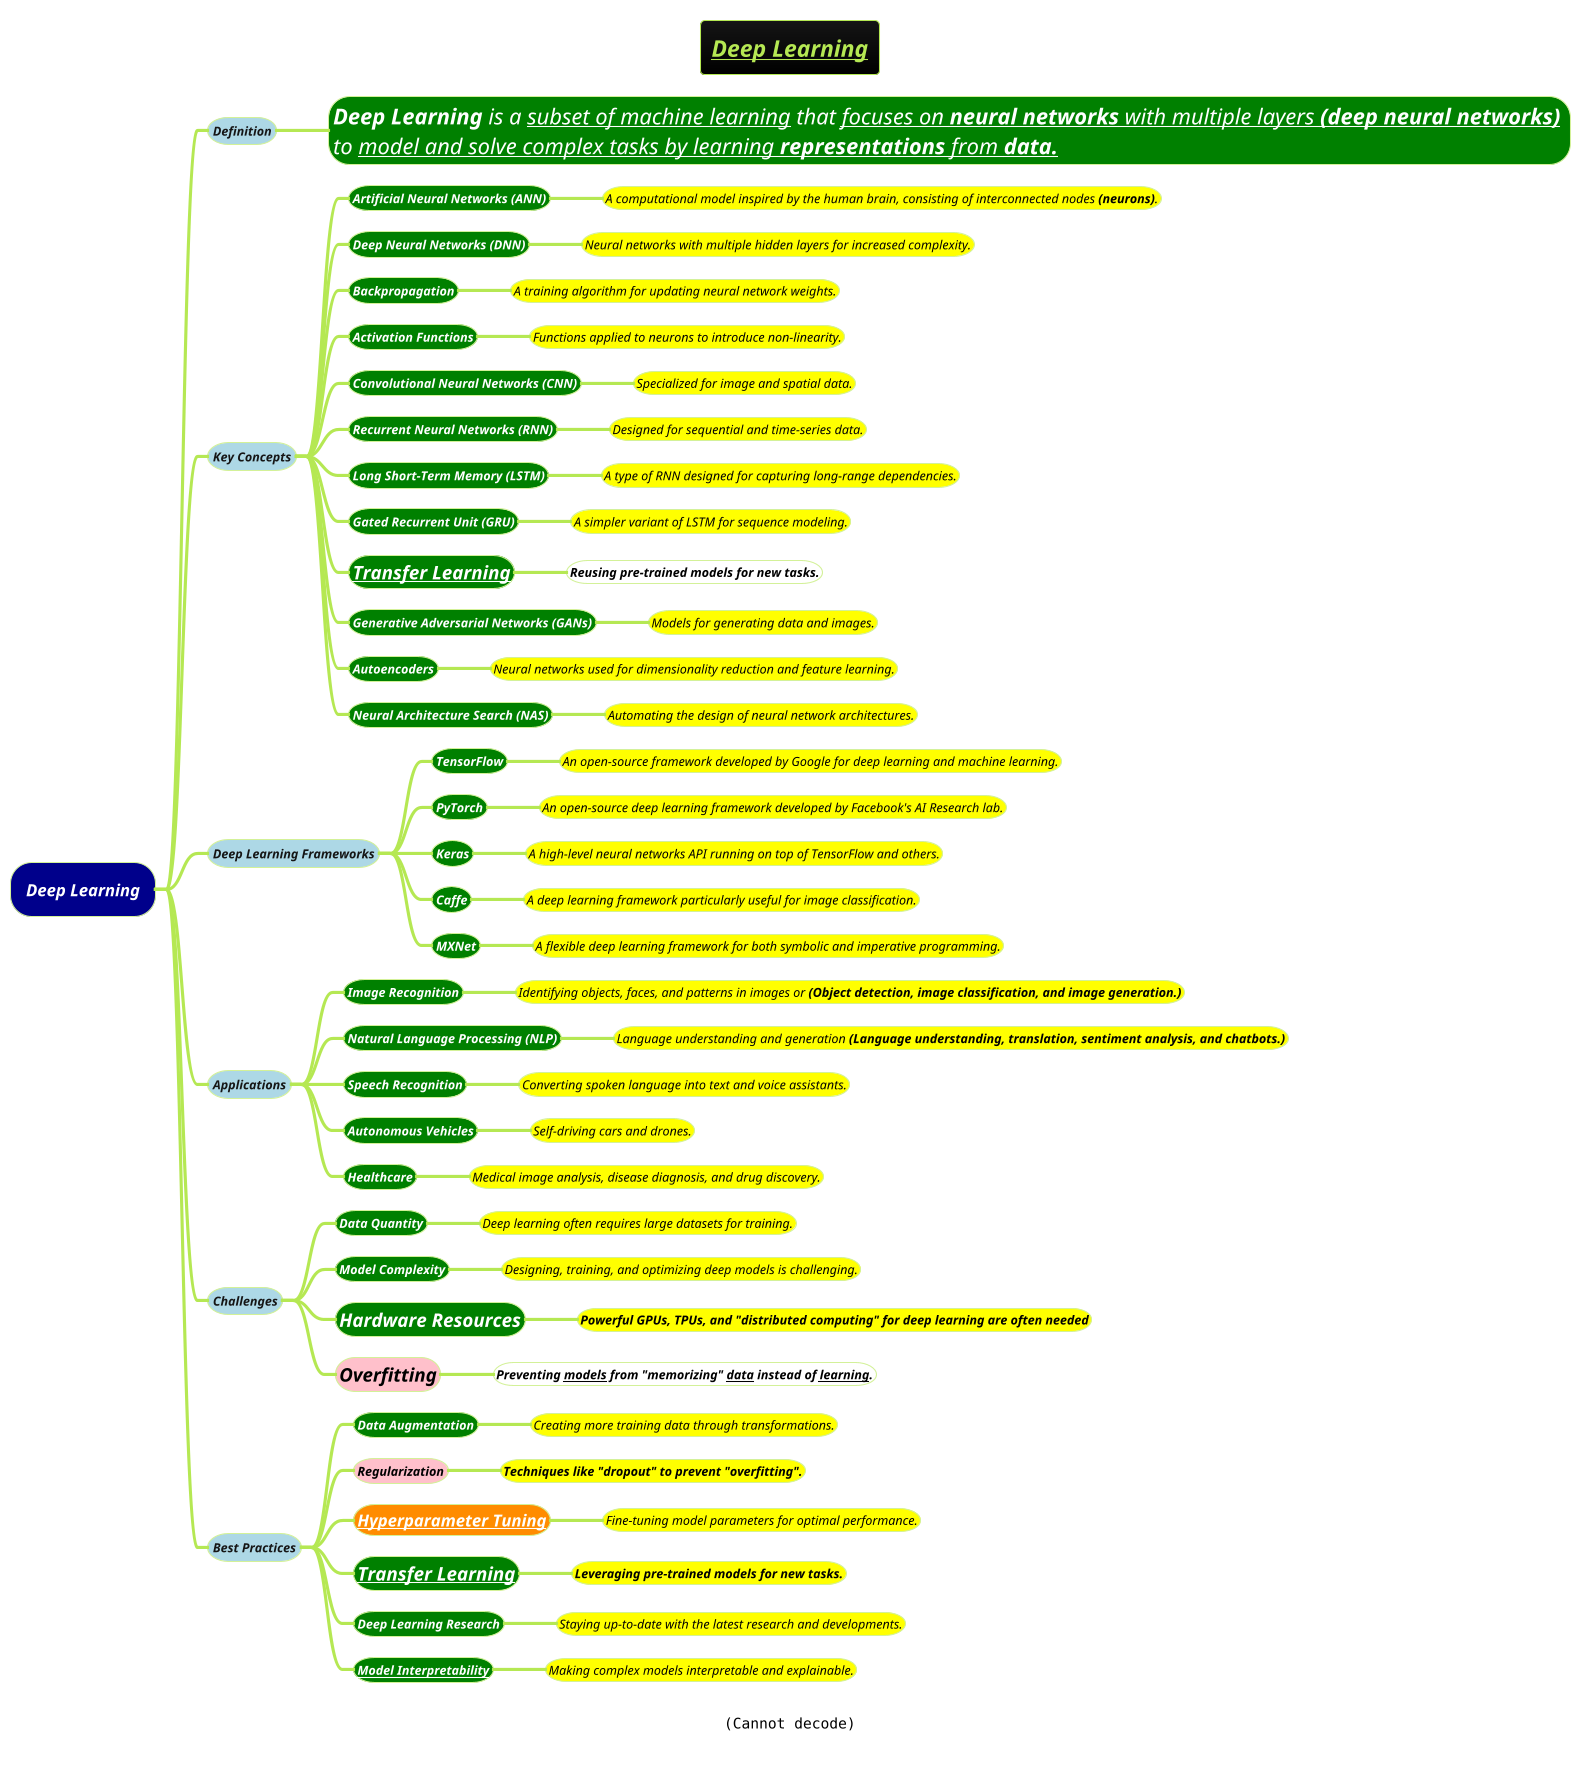 @startmindmap
title =<b><i>__<size:18>Deep Learning__
caption <img:../../../../docs/3-programming-languages/Venkat-Subramaniam/images-reuseable/44-Program-vs-ML-model.png>
!theme hacker

*[#darkblue] <color #white><i>Deep Learning
**[#lightblue] <size:12><i>Definition
***[#green] <i><color #white><size:21>**Deep Learning** is a __subset of machine learning__ that __focuses on **[[Neural-Network-Architecture.puml neural networks]]** with multiple layers **[[Neural-Network-Architecture.puml (deep neural networks)]]**__ \n<i><size:21><color #white>to __model and solve complex tasks by learning **representations** from **data.**__

**[#lightblue] <size:12><i>Key Concepts
***[#green] <color #white><b><size:12><i>Artificial Neural Networks **(ANN)**
****[#yellow] <i><color #black><size:12>A computational model inspired by the human brain, consisting of interconnected nodes **(neurons)**.
***[#green] <color #white><b><size:12><i>Deep Neural Networks **(DNN)**
****[#yellow] <i><color #black><size:12>Neural networks with multiple hidden layers for increased complexity.
***[#green] <color #white><b><size:12><i>Backpropagation
****[#yellow] <i><color #black><size:12>A training algorithm for updating neural network weights.
***[#green] <color #white><b><size:12><i>Activation Functions
****[#yellow] <i><color #black><size:12>Functions applied to neurons to introduce non-linearity.
***[#green] <color #white><b><size:12><i>Convolutional Neural Networks **(CNN)**
****[#yellow] <i><color #black><size:12>Specialized for image and spatial data.
***[#green] <color #white><b><size:12><i>Recurrent Neural Networks **(RNN)**
****[#yellow] <i><color #black><size:12>Designed for sequential and time-series data.
***[#green] <color #white><b><size:12><i>Long Short-Term Memory **(LSTM)**
****[#yellow] <i><color #black><size:12>A type of RNN designed for capturing long-range dependencies.
***[#green] <color #white><b><size:12><i>Gated Recurrent Unit **(GRU)**
****[#yellow] <i><color #black><size:12>A simpler variant of LSTM for sequence modeling.
***[#green] <i><color #white><size:18><b>[[Model-Fine-Tuning.puml Transfer Learning]]
****[#white] <i><color #black><size:12>**Reusing pre-trained models for new tasks.**
***[#green] <color #white><b><size:12><i>Generative Adversarial Networks **(GANs)**
****[#yellow] <i><color #black><size:12>Models for generating data and images.
***[#green] <color #white><b><size:12><i>Autoencoders
****[#yellow] <i><color #black><size:12>Neural networks used for dimensionality reduction and feature learning.
***[#green] <color #white><b><size:12><i>Neural Architecture Search **(NAS)**
****[#yellow] <i><color #black><size:12>Automating the design of neural network architectures.

**[#lightblue] <size:12><i>Deep Learning Frameworks
***[#green] <color #white><b><size:12><i>TensorFlow
****[#yellow] <i><color #black><size:12>An open-source framework developed by Google for deep learning and machine learning.
***[#green] <color #white><b><size:12><i>PyTorch
****[#yellow] <i><color #black><size:12>An open-source deep learning framework developed by Facebook's AI Research lab.
***[#green] <color #white><b><size:12><i>Keras
****[#yellow] <i><color #black><size:12>A high-level neural networks API running on top of TensorFlow and others.
***[#green] <color #white><b><size:12><i>Caffe
****[#yellow] <i><color #black><size:12>A deep learning framework particularly useful for image classification.
***[#green] <color #white><b><size:12><i>MXNet
****[#yellow] <i><color #black><size:12>A flexible deep learning framework for both symbolic and imperative programming.

**[#lightblue] <size:12><i>Applications
***[#green] <color #white><b><size:12><i>Image Recognition
****[#yellow] <i><color #black><size:12>Identifying objects, faces, and patterns in images or **(Object detection, image classification, and image generation.)**
***[#green] <color #white><b><size:12><i>Natural Language Processing **(NLP)**
****[#yellow] <i><color #black><size:12>Language understanding and generation **(Language understanding, translation, sentiment analysis, and chatbots.)**
***[#green] <color #white><b><size:12><i>Speech Recognition
****[#yellow] <i><color #black><size:12>Converting spoken language into text and voice assistants.
***[#green] <color #white><b><size:12><i>Autonomous Vehicles
****[#yellow] <i><color #black><size:12>Self-driving cars and drones.
***[#green] <color #white><b><size:12><i>Healthcare
****[#yellow] <i><color #black><size:12>Medical image analysis, disease diagnosis, and drug discovery.

**[#lightblue] <size:12><i>Challenges
***[#green] <color #white><b><size:12><i>Data Quantity
****[#yellow] <i><color #black><size:12>Deep learning often requires large datasets for training.
***[#green] <color #white><b><size:12><i>Model Complexity
****[#yellow] <i><color #black><size:12>Designing, training, and optimizing deep models is challenging.
***[#green] <color #white><b><size:18><i>Hardware Resources
****[#yellow] <i><color #black><size:12><b>Powerful GPUs, TPUs, and "distributed computing" for deep learning are often needed
***[#pink] <i><color #black><size:18>**Overfitting**
****[#white] <i><color #black><size:12>**Preventing __models__ from "memorizing" __data__ instead of __learning__.**

**[#lightblue] <size:12><i>Best Practices
***[#green] <color #white><b><size:12><i>Data Augmentation
****[#yellow] <i><color #black><size:12>Creating more training data through transformations.
***[#pink] <i><color #black><size:12>**Regularization**
****[#yellow] <i><color #black><size:12>**Techniques like "dropout" to prevent "overfitting".**
***[#darkorange] <i><color #black><size:16><b>[[Hyperparameter-Tuning.puml Hyperparameter Tuning]]
****[#yellow] <i><color #black><size:12>Fine-tuning model parameters for optimal performance.
***[#green] <i><color #white><size:18><b>[[Model-Fine-Tuning.puml Transfer Learning]]
****[#yellow] <i><color #black><size:12>**Leveraging pre-trained models for new tasks.**
***[#green] <color #white><b><size:12><i>Deep Learning Research
****[#yellow] <i><color #black><size:12>Staying up-to-date with the latest research and developments.
***[#green] <color #white><b><size:12><i>[[how-to/Model-Explainability.puml Model Interpretability]]
****[#yellow] <i><color #black><size:12>Making complex models interpretable and explainable.

@endmindmap
